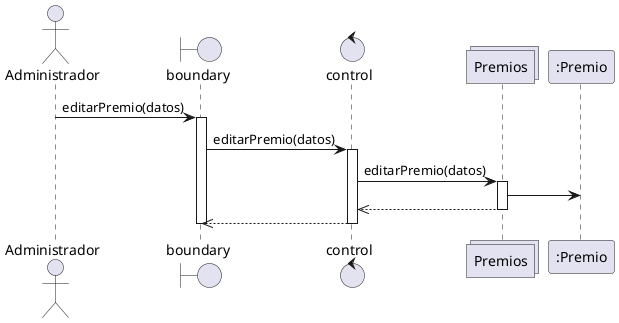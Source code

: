 @startuml Editar Premio
actor "Administrador" as Administrador
boundary boundary
control control
collections Premios as Usuarios 
participant ":Premio" as user
Administrador->boundary: editarPremio(datos)
activate boundary
boundary->control:editarPremio(datos)
activate control
control->Usuarios:editarPremio(datos)
activate Usuarios
Usuarios->user
control<<--Usuarios
deactivate Usuarios
boundary<<--control
deactivate control
deactivate boundary
@enduml